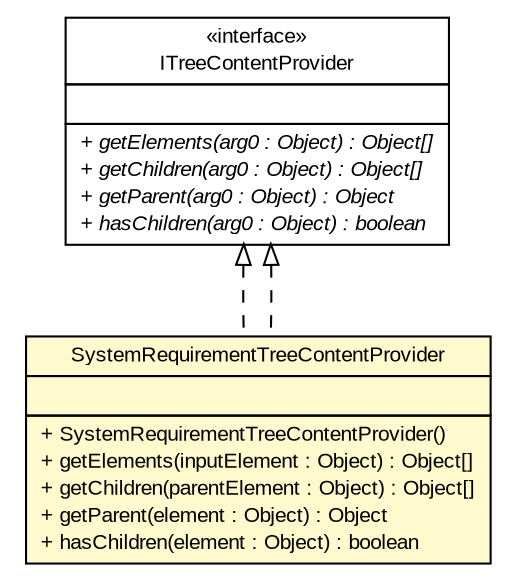 #!/usr/local/bin/dot
#
# Class diagram 
# Generated by UMLGraph version R5_6-24-gf6e263 (http://www.umlgraph.org/)
#

digraph G {
	edge [fontname="arial",fontsize=10,labelfontname="arial",labelfontsize=10];
	node [fontname="arial",fontsize=10,shape=plaintext];
	nodesep=0.25;
	ranksep=0.5;
	// gov.sandia.cf.parts.ui.requirement.editors.SystemRequirementTreeContentProvider
	c399009 [label=<<table title="gov.sandia.cf.parts.ui.requirement.editors.SystemRequirementTreeContentProvider" border="0" cellborder="1" cellspacing="0" cellpadding="2" port="p" bgcolor="lemonChiffon" href="./SystemRequirementTreeContentProvider.html">
		<tr><td><table border="0" cellspacing="0" cellpadding="1">
<tr><td align="center" balign="center"> SystemRequirementTreeContentProvider </td></tr>
		</table></td></tr>
		<tr><td><table border="0" cellspacing="0" cellpadding="1">
<tr><td align="left" balign="left">  </td></tr>
		</table></td></tr>
		<tr><td><table border="0" cellspacing="0" cellpadding="1">
<tr><td align="left" balign="left"> + SystemRequirementTreeContentProvider() </td></tr>
<tr><td align="left" balign="left"> + getElements(inputElement : Object) : Object[] </td></tr>
<tr><td align="left" balign="left"> + getChildren(parentElement : Object) : Object[] </td></tr>
<tr><td align="left" balign="left"> + getParent(element : Object) : Object </td></tr>
<tr><td align="left" balign="left"> + hasChildren(element : Object) : boolean </td></tr>
		</table></td></tr>
		</table>>, URL="./SystemRequirementTreeContentProvider.html", fontname="arial", fontcolor="black", fontsize=10.0];
	//gov.sandia.cf.parts.ui.requirement.editors.SystemRequirementTreeContentProvider implements org.eclipse.jface.viewers.ITreeContentProvider
	c399113:p -> c399009:p [dir=back,arrowtail=empty,style=dashed];
	//gov.sandia.cf.parts.ui.requirement.editors.SystemRequirementTreeContentProvider implements org.eclipse.jface.viewers.ITreeContentProvider
	c399113:p -> c399009:p [dir=back,arrowtail=empty,style=dashed];
	// org.eclipse.jface.viewers.ITreeContentProvider
	c399113 [label=<<table title="org.eclipse.jface.viewers.ITreeContentProvider" border="0" cellborder="1" cellspacing="0" cellpadding="2" port="p" href="http://java.sun.com/j2se/1.4.2/docs/api/org/eclipse/jface/viewers/ITreeContentProvider.html">
		<tr><td><table border="0" cellspacing="0" cellpadding="1">
<tr><td align="center" balign="center"> &#171;interface&#187; </td></tr>
<tr><td align="center" balign="center"> ITreeContentProvider </td></tr>
		</table></td></tr>
		<tr><td><table border="0" cellspacing="0" cellpadding="1">
<tr><td align="left" balign="left">  </td></tr>
		</table></td></tr>
		<tr><td><table border="0" cellspacing="0" cellpadding="1">
<tr><td align="left" balign="left"><font face="arial italic" point-size="10.0"> + getElements(arg0 : Object) : Object[] </font></td></tr>
<tr><td align="left" balign="left"><font face="arial italic" point-size="10.0"> + getChildren(arg0 : Object) : Object[] </font></td></tr>
<tr><td align="left" balign="left"><font face="arial italic" point-size="10.0"> + getParent(arg0 : Object) : Object </font></td></tr>
<tr><td align="left" balign="left"><font face="arial italic" point-size="10.0"> + hasChildren(arg0 : Object) : boolean </font></td></tr>
		</table></td></tr>
		</table>>, URL="http://java.sun.com/j2se/1.4.2/docs/api/org/eclipse/jface/viewers/ITreeContentProvider.html", fontname="arial", fontcolor="black", fontsize=10.0];
}


